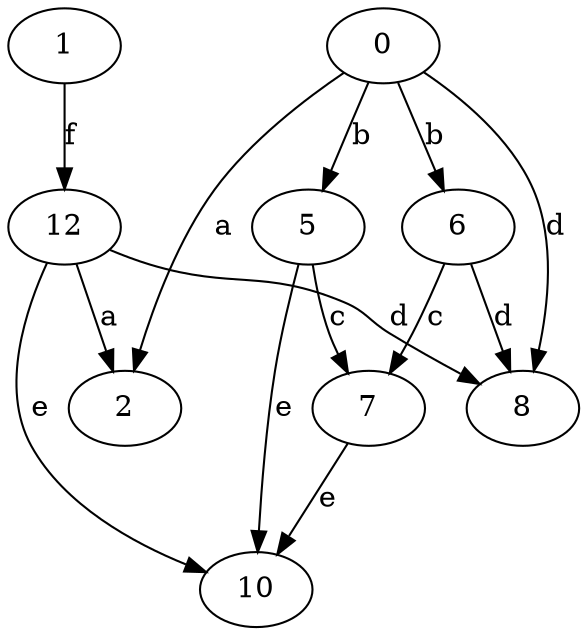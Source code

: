 strict digraph  {
1;
2;
5;
6;
7;
8;
10;
0;
12;
1 -> 12  [label=f];
5 -> 7  [label=c];
5 -> 10  [label=e];
6 -> 7  [label=c];
6 -> 8  [label=d];
7 -> 10  [label=e];
0 -> 2  [label=a];
0 -> 5  [label=b];
0 -> 6  [label=b];
0 -> 8  [label=d];
12 -> 2  [label=a];
12 -> 8  [label=d];
12 -> 10  [label=e];
}
